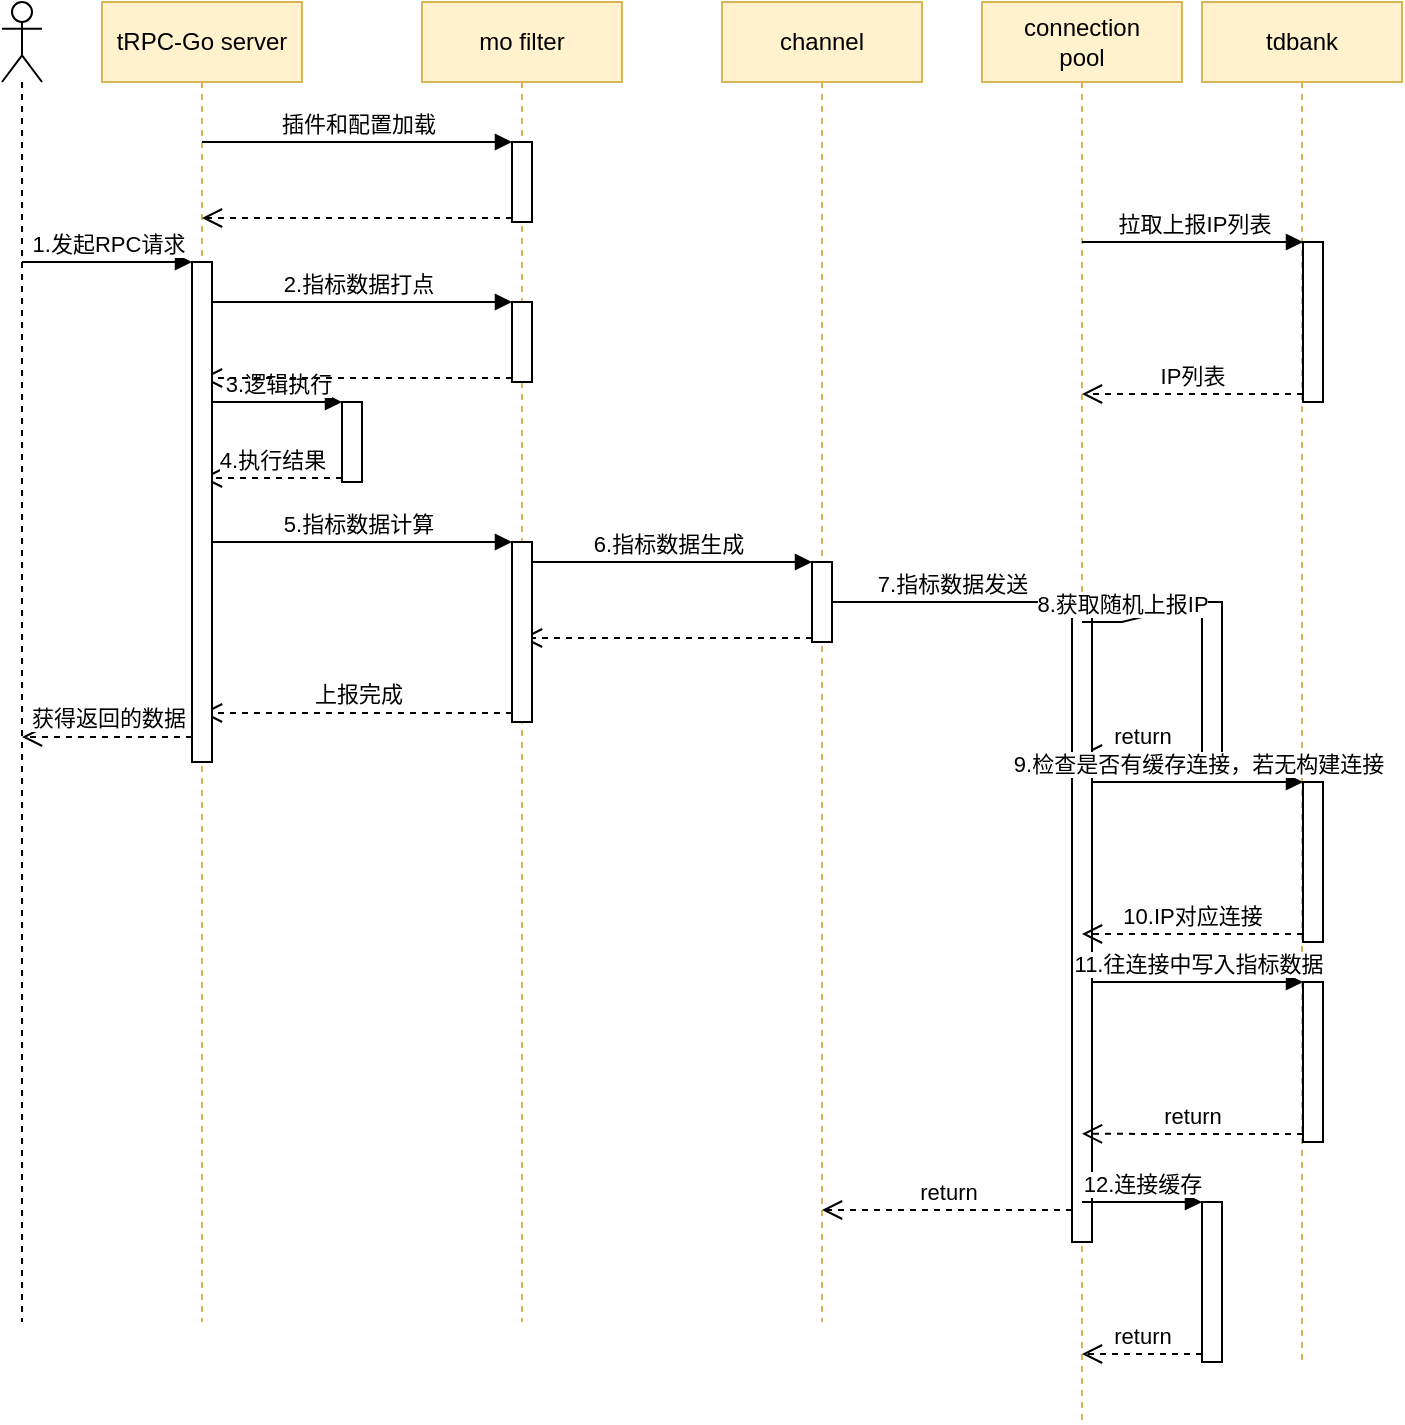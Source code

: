 <mxfile version="16.1.2" type="github">
  <diagram id="zCSFOiPsygh_4vqS5TpW" name="Page-1">
    <mxGraphModel dx="1422" dy="762" grid="1" gridSize="10" guides="1" tooltips="1" connect="1" arrows="1" fold="1" page="1" pageScale="1" pageWidth="827" pageHeight="1169" math="0" shadow="0">
      <root>
        <mxCell id="0" />
        <mxCell id="1" parent="0" />
        <mxCell id="oox1cBLgCy_c9QqVeIJp-44" value="return" style="html=1;verticalAlign=bottom;endArrow=open;dashed=1;endSize=8;exitX=0;exitY=0.95;rounded=0;" edge="1" source="oox1cBLgCy_c9QqVeIJp-42" parent="1" target="oox1cBLgCy_c9QqVeIJp-35">
          <mxGeometry relative="1" as="geometry">
            <mxPoint x="610.5" y="496" as="targetPoint" />
          </mxGeometry>
        </mxCell>
        <mxCell id="oox1cBLgCy_c9QqVeIJp-33" value="6.指标数据生成" style="html=1;verticalAlign=bottom;endArrow=block;entryX=0;entryY=0;rounded=0;" edge="1" target="oox1cBLgCy_c9QqVeIJp-32" parent="1" source="oox1cBLgCy_c9QqVeIJp-2">
          <mxGeometry relative="1" as="geometry">
            <mxPoint x="310" y="340" as="sourcePoint" />
          </mxGeometry>
        </mxCell>
        <mxCell id="oox1cBLgCy_c9QqVeIJp-34" value="" style="html=1;verticalAlign=bottom;endArrow=open;dashed=1;endSize=8;exitX=0;exitY=0.95;rounded=0;" edge="1" source="oox1cBLgCy_c9QqVeIJp-32" parent="1" target="oox1cBLgCy_c9QqVeIJp-2">
          <mxGeometry relative="1" as="geometry">
            <mxPoint x="310" y="416" as="targetPoint" />
          </mxGeometry>
        </mxCell>
        <mxCell id="oox1cBLgCy_c9QqVeIJp-30" value="5.指标数据计算" style="html=1;verticalAlign=bottom;endArrow=block;entryX=0;entryY=0;rounded=0;" edge="1" target="oox1cBLgCy_c9QqVeIJp-29" parent="1" source="oox1cBLgCy_c9QqVeIJp-1">
          <mxGeometry relative="1" as="geometry">
            <mxPoint x="215" y="310" as="sourcePoint" />
          </mxGeometry>
        </mxCell>
        <mxCell id="oox1cBLgCy_c9QqVeIJp-31" value="上报完成" style="html=1;verticalAlign=bottom;endArrow=open;dashed=1;endSize=8;exitX=0;exitY=0.95;rounded=0;" edge="1" source="oox1cBLgCy_c9QqVeIJp-29" parent="1" target="oox1cBLgCy_c9QqVeIJp-1">
          <mxGeometry relative="1" as="geometry">
            <mxPoint x="215" y="386" as="targetPoint" />
          </mxGeometry>
        </mxCell>
        <mxCell id="oox1cBLgCy_c9QqVeIJp-28" value="4.执行结果" style="html=1;verticalAlign=bottom;endArrow=open;dashed=1;endSize=8;exitX=0;exitY=0.95;rounded=0;" edge="1" source="oox1cBLgCy_c9QqVeIJp-26" parent="1" target="oox1cBLgCy_c9QqVeIJp-1">
          <mxGeometry relative="1" as="geometry">
            <mxPoint x="130" y="326" as="targetPoint" />
          </mxGeometry>
        </mxCell>
        <mxCell id="oox1cBLgCy_c9QqVeIJp-27" value="3.逻辑执行" style="html=1;verticalAlign=bottom;endArrow=block;entryX=0;entryY=0;rounded=0;" edge="1" target="oox1cBLgCy_c9QqVeIJp-26" parent="1" source="oox1cBLgCy_c9QqVeIJp-18">
          <mxGeometry relative="1" as="geometry">
            <mxPoint x="130" y="250" as="sourcePoint" />
          </mxGeometry>
        </mxCell>
        <mxCell id="oox1cBLgCy_c9QqVeIJp-9" value="" style="html=1;verticalAlign=bottom;endArrow=open;dashed=1;endSize=8;exitX=0;exitY=0.95;rounded=0;" edge="1" source="oox1cBLgCy_c9QqVeIJp-7" parent="1" target="oox1cBLgCy_c9QqVeIJp-1">
          <mxGeometry relative="1" as="geometry">
            <mxPoint x="220" y="326" as="targetPoint" />
          </mxGeometry>
        </mxCell>
        <object label="2.指标数据打点" id="oox1cBLgCy_c9QqVeIJp-8">
          <mxCell style="html=1;verticalAlign=bottom;endArrow=block;entryX=0;entryY=0;rounded=0;" edge="1" target="oox1cBLgCy_c9QqVeIJp-7" parent="1" source="oox1cBLgCy_c9QqVeIJp-1">
            <mxGeometry relative="1" as="geometry">
              <mxPoint x="170" y="180" as="sourcePoint" />
            </mxGeometry>
          </mxCell>
        </object>
        <mxCell id="oox1cBLgCy_c9QqVeIJp-1" value="tRPC-Go server" style="shape=umlLifeline;perimeter=lifelinePerimeter;whiteSpace=wrap;html=1;container=1;collapsible=0;recursiveResize=0;outlineConnect=0;fillColor=#fff2cc;strokeColor=#d6b656;" vertex="1" parent="1">
          <mxGeometry x="80" y="70" width="100" height="660" as="geometry" />
        </mxCell>
        <mxCell id="oox1cBLgCy_c9QqVeIJp-18" value="" style="html=1;points=[];perimeter=orthogonalPerimeter;" vertex="1" parent="oox1cBLgCy_c9QqVeIJp-1">
          <mxGeometry x="45" y="130" width="10" height="250" as="geometry" />
        </mxCell>
        <mxCell id="oox1cBLgCy_c9QqVeIJp-2" value="mo filter" style="shape=umlLifeline;perimeter=lifelinePerimeter;whiteSpace=wrap;html=1;container=1;collapsible=0;recursiveResize=0;outlineConnect=0;fillColor=#fff2cc;strokeColor=#d6b656;" vertex="1" parent="1">
          <mxGeometry x="240" y="70" width="100" height="660" as="geometry" />
        </mxCell>
        <mxCell id="oox1cBLgCy_c9QqVeIJp-7" value="" style="html=1;points=[];perimeter=orthogonalPerimeter;" vertex="1" parent="oox1cBLgCy_c9QqVeIJp-2">
          <mxGeometry x="45" y="150" width="10" height="40" as="geometry" />
        </mxCell>
        <mxCell id="oox1cBLgCy_c9QqVeIJp-29" value="" style="html=1;points=[];perimeter=orthogonalPerimeter;" vertex="1" parent="oox1cBLgCy_c9QqVeIJp-2">
          <mxGeometry x="45" y="270" width="10" height="90" as="geometry" />
        </mxCell>
        <mxCell id="oox1cBLgCy_c9QqVeIJp-58" value="" style="html=1;points=[];perimeter=orthogonalPerimeter;" vertex="1" parent="oox1cBLgCy_c9QqVeIJp-2">
          <mxGeometry x="45" y="70" width="10" height="40" as="geometry" />
        </mxCell>
        <mxCell id="oox1cBLgCy_c9QqVeIJp-16" value="" style="shape=umlLifeline;participant=umlActor;perimeter=lifelinePerimeter;whiteSpace=wrap;html=1;container=1;collapsible=0;recursiveResize=0;verticalAlign=top;spacingTop=36;outlineConnect=0;" vertex="1" parent="1">
          <mxGeometry x="30" y="70" width="20" height="660" as="geometry" />
        </mxCell>
        <mxCell id="oox1cBLgCy_c9QqVeIJp-20" value="获得返回的数据" style="html=1;verticalAlign=bottom;endArrow=open;dashed=1;endSize=8;exitX=0;exitY=0.95;rounded=0;" edge="1" source="oox1cBLgCy_c9QqVeIJp-18" parent="1" target="oox1cBLgCy_c9QqVeIJp-16">
          <mxGeometry relative="1" as="geometry">
            <mxPoint x="40" y="236" as="targetPoint" />
          </mxGeometry>
        </mxCell>
        <mxCell id="oox1cBLgCy_c9QqVeIJp-21" value="channel" style="shape=umlLifeline;perimeter=lifelinePerimeter;whiteSpace=wrap;html=1;container=1;collapsible=0;recursiveResize=0;outlineConnect=0;fillColor=#fff2cc;strokeColor=#d6b656;" vertex="1" parent="1">
          <mxGeometry x="390" y="70" width="100" height="660" as="geometry" />
        </mxCell>
        <mxCell id="oox1cBLgCy_c9QqVeIJp-23" value="tdbank" style="shape=umlLifeline;perimeter=lifelinePerimeter;whiteSpace=wrap;html=1;container=1;collapsible=0;recursiveResize=0;outlineConnect=0;fillColor=#fff2cc;strokeColor=#d6b656;" vertex="1" parent="1">
          <mxGeometry x="630" y="70" width="100" height="680" as="geometry" />
        </mxCell>
        <mxCell id="oox1cBLgCy_c9QqVeIJp-42" value="" style="html=1;points=[];perimeter=orthogonalPerimeter;" vertex="1" parent="oox1cBLgCy_c9QqVeIJp-23">
          <mxGeometry y="300" width="10" height="80" as="geometry" />
        </mxCell>
        <mxCell id="oox1cBLgCy_c9QqVeIJp-45" value="" style="html=1;points=[];perimeter=orthogonalPerimeter;" vertex="1" parent="oox1cBLgCy_c9QqVeIJp-23">
          <mxGeometry x="50.5" y="120" width="10" height="80" as="geometry" />
        </mxCell>
        <mxCell id="oox1cBLgCy_c9QqVeIJp-48" value="" style="html=1;points=[];perimeter=orthogonalPerimeter;" vertex="1" parent="oox1cBLgCy_c9QqVeIJp-23">
          <mxGeometry x="50.5" y="390" width="10" height="80" as="geometry" />
        </mxCell>
        <mxCell id="oox1cBLgCy_c9QqVeIJp-51" value="" style="html=1;points=[];perimeter=orthogonalPerimeter;" vertex="1" parent="oox1cBLgCy_c9QqVeIJp-23">
          <mxGeometry x="50.5" y="490" width="10" height="80" as="geometry" />
        </mxCell>
        <mxCell id="oox1cBLgCy_c9QqVeIJp-54" value="" style="html=1;points=[];perimeter=orthogonalPerimeter;" vertex="1" parent="oox1cBLgCy_c9QqVeIJp-23">
          <mxGeometry y="600" width="10" height="80" as="geometry" />
        </mxCell>
        <mxCell id="oox1cBLgCy_c9QqVeIJp-26" value="" style="html=1;points=[];perimeter=orthogonalPerimeter;" vertex="1" parent="1">
          <mxGeometry x="200" y="270" width="10" height="40" as="geometry" />
        </mxCell>
        <mxCell id="oox1cBLgCy_c9QqVeIJp-35" value="connection&lt;br&gt;pool" style="shape=umlLifeline;perimeter=lifelinePerimeter;whiteSpace=wrap;html=1;container=1;collapsible=0;recursiveResize=0;outlineConnect=0;fillColor=#fff2cc;strokeColor=#d6b656;" vertex="1" parent="1">
          <mxGeometry x="520" y="70" width="100" height="710" as="geometry" />
        </mxCell>
        <mxCell id="oox1cBLgCy_c9QqVeIJp-38" value="" style="html=1;points=[];perimeter=orthogonalPerimeter;" vertex="1" parent="oox1cBLgCy_c9QqVeIJp-35">
          <mxGeometry x="45" y="300" width="10" height="320" as="geometry" />
        </mxCell>
        <mxCell id="oox1cBLgCy_c9QqVeIJp-39" value="7.指标数据发送" style="html=1;verticalAlign=bottom;endArrow=block;entryX=0;entryY=0;rounded=0;startArrow=none;" edge="1" target="oox1cBLgCy_c9QqVeIJp-38" parent="1" source="oox1cBLgCy_c9QqVeIJp-32">
          <mxGeometry relative="1" as="geometry">
            <mxPoint x="500" y="410" as="sourcePoint" />
          </mxGeometry>
        </mxCell>
        <mxCell id="oox1cBLgCy_c9QqVeIJp-40" value="return" style="html=1;verticalAlign=bottom;endArrow=open;dashed=1;endSize=8;exitX=0;exitY=0.95;rounded=0;" edge="1" source="oox1cBLgCy_c9QqVeIJp-38" parent="1" target="oox1cBLgCy_c9QqVeIJp-21">
          <mxGeometry relative="1" as="geometry">
            <mxPoint x="500" y="486" as="targetPoint" />
          </mxGeometry>
        </mxCell>
        <mxCell id="oox1cBLgCy_c9QqVeIJp-46" value="拉取上报IP列表" style="html=1;verticalAlign=bottom;endArrow=block;entryX=0;entryY=0;rounded=0;" edge="1" target="oox1cBLgCy_c9QqVeIJp-45" parent="1" source="oox1cBLgCy_c9QqVeIJp-35">
          <mxGeometry relative="1" as="geometry">
            <mxPoint x="610.5" y="190" as="sourcePoint" />
          </mxGeometry>
        </mxCell>
        <mxCell id="oox1cBLgCy_c9QqVeIJp-47" value="IP列表" style="html=1;verticalAlign=bottom;endArrow=open;dashed=1;endSize=8;exitX=0;exitY=0.95;rounded=0;" edge="1" source="oox1cBLgCy_c9QqVeIJp-45" parent="1" target="oox1cBLgCy_c9QqVeIJp-35">
          <mxGeometry relative="1" as="geometry">
            <mxPoint x="611" y="266" as="targetPoint" />
          </mxGeometry>
        </mxCell>
        <mxCell id="oox1cBLgCy_c9QqVeIJp-43" value="8.获取随机上报IP" style="html=1;verticalAlign=bottom;endArrow=block;entryX=0;entryY=0;rounded=0;" edge="1" target="oox1cBLgCy_c9QqVeIJp-42" parent="1">
          <mxGeometry relative="1" as="geometry">
            <mxPoint x="590" y="380" as="sourcePoint" />
            <Array as="points">
              <mxPoint x="570" y="380" />
              <mxPoint x="590" y="380" />
            </Array>
          </mxGeometry>
        </mxCell>
        <mxCell id="oox1cBLgCy_c9QqVeIJp-49" value="9.检查是否有缓存连接，若无构建连接" style="html=1;verticalAlign=bottom;endArrow=block;entryX=0;entryY=0;rounded=0;" edge="1" target="oox1cBLgCy_c9QqVeIJp-48" parent="1" source="oox1cBLgCy_c9QqVeIJp-38">
          <mxGeometry relative="1" as="geometry">
            <mxPoint x="570" y="520" as="sourcePoint" />
          </mxGeometry>
        </mxCell>
        <mxCell id="oox1cBLgCy_c9QqVeIJp-50" value="10.IP对应连接" style="html=1;verticalAlign=bottom;endArrow=open;dashed=1;endSize=8;exitX=0;exitY=0.95;rounded=0;" edge="1" source="oox1cBLgCy_c9QqVeIJp-48" parent="1" target="oox1cBLgCy_c9QqVeIJp-35">
          <mxGeometry relative="1" as="geometry">
            <mxPoint x="580" y="540" as="targetPoint" />
          </mxGeometry>
        </mxCell>
        <mxCell id="oox1cBLgCy_c9QqVeIJp-52" value="11.往连接中写入指标数据" style="html=1;verticalAlign=bottom;endArrow=block;entryX=0;entryY=0;rounded=0;" edge="1" target="oox1cBLgCy_c9QqVeIJp-51" parent="1" source="oox1cBLgCy_c9QqVeIJp-38">
          <mxGeometry relative="1" as="geometry">
            <mxPoint x="570" y="630" as="sourcePoint" />
          </mxGeometry>
        </mxCell>
        <mxCell id="oox1cBLgCy_c9QqVeIJp-53" value="return" style="html=1;verticalAlign=bottom;endArrow=open;dashed=1;endSize=8;exitX=0;exitY=0.95;rounded=0;entryX=0.5;entryY=0.831;entryDx=0;entryDy=0;entryPerimeter=0;" edge="1" source="oox1cBLgCy_c9QqVeIJp-51" parent="1" target="oox1cBLgCy_c9QqVeIJp-38">
          <mxGeometry relative="1" as="geometry">
            <mxPoint x="570" y="706" as="targetPoint" />
          </mxGeometry>
        </mxCell>
        <mxCell id="oox1cBLgCy_c9QqVeIJp-55" value="12.连接缓存" style="html=1;verticalAlign=bottom;endArrow=block;entryX=0;entryY=0;rounded=0;" edge="1" target="oox1cBLgCy_c9QqVeIJp-54" parent="1" source="oox1cBLgCy_c9QqVeIJp-35">
          <mxGeometry relative="1" as="geometry">
            <mxPoint x="310" y="350" as="sourcePoint" />
          </mxGeometry>
        </mxCell>
        <mxCell id="oox1cBLgCy_c9QqVeIJp-56" value="return" style="html=1;verticalAlign=bottom;endArrow=open;dashed=1;endSize=8;exitX=0;exitY=0.95;rounded=0;" edge="1" source="oox1cBLgCy_c9QqVeIJp-54" parent="1" target="oox1cBLgCy_c9QqVeIJp-35">
          <mxGeometry relative="1" as="geometry">
            <mxPoint x="310" y="426" as="targetPoint" />
          </mxGeometry>
        </mxCell>
        <mxCell id="oox1cBLgCy_c9QqVeIJp-32" value="" style="html=1;points=[];perimeter=orthogonalPerimeter;" vertex="1" parent="1">
          <mxGeometry x="435" y="350" width="10" height="40" as="geometry" />
        </mxCell>
        <mxCell id="oox1cBLgCy_c9QqVeIJp-57" value="" style="html=1;verticalAlign=bottom;endArrow=none;entryX=0;entryY=0;rounded=0;" edge="1" parent="1" source="oox1cBLgCy_c9QqVeIJp-21" target="oox1cBLgCy_c9QqVeIJp-32">
          <mxGeometry relative="1" as="geometry">
            <mxPoint x="439.5" y="370.0" as="sourcePoint" />
            <mxPoint x="565" y="370.0" as="targetPoint" />
          </mxGeometry>
        </mxCell>
        <mxCell id="oox1cBLgCy_c9QqVeIJp-19" value="1.发起RPC请求" style="html=1;verticalAlign=bottom;endArrow=block;entryX=0;entryY=0;rounded=0;" edge="1" target="oox1cBLgCy_c9QqVeIJp-18" parent="1" source="oox1cBLgCy_c9QqVeIJp-16">
          <mxGeometry relative="1" as="geometry">
            <mxPoint x="40" y="160" as="sourcePoint" />
          </mxGeometry>
        </mxCell>
        <mxCell id="oox1cBLgCy_c9QqVeIJp-59" value="插件和配置加载" style="html=1;verticalAlign=bottom;endArrow=block;entryX=0;entryY=0;rounded=0;" edge="1" target="oox1cBLgCy_c9QqVeIJp-58" parent="1" source="oox1cBLgCy_c9QqVeIJp-1">
          <mxGeometry relative="1" as="geometry">
            <mxPoint x="310" y="350" as="sourcePoint" />
          </mxGeometry>
        </mxCell>
        <mxCell id="oox1cBLgCy_c9QqVeIJp-60" value="" style="html=1;verticalAlign=bottom;endArrow=open;dashed=1;endSize=8;exitX=0;exitY=0.95;rounded=0;" edge="1" source="oox1cBLgCy_c9QqVeIJp-58" parent="1" target="oox1cBLgCy_c9QqVeIJp-1">
          <mxGeometry relative="1" as="geometry">
            <mxPoint x="310" y="426" as="targetPoint" />
          </mxGeometry>
        </mxCell>
      </root>
    </mxGraphModel>
  </diagram>
</mxfile>
